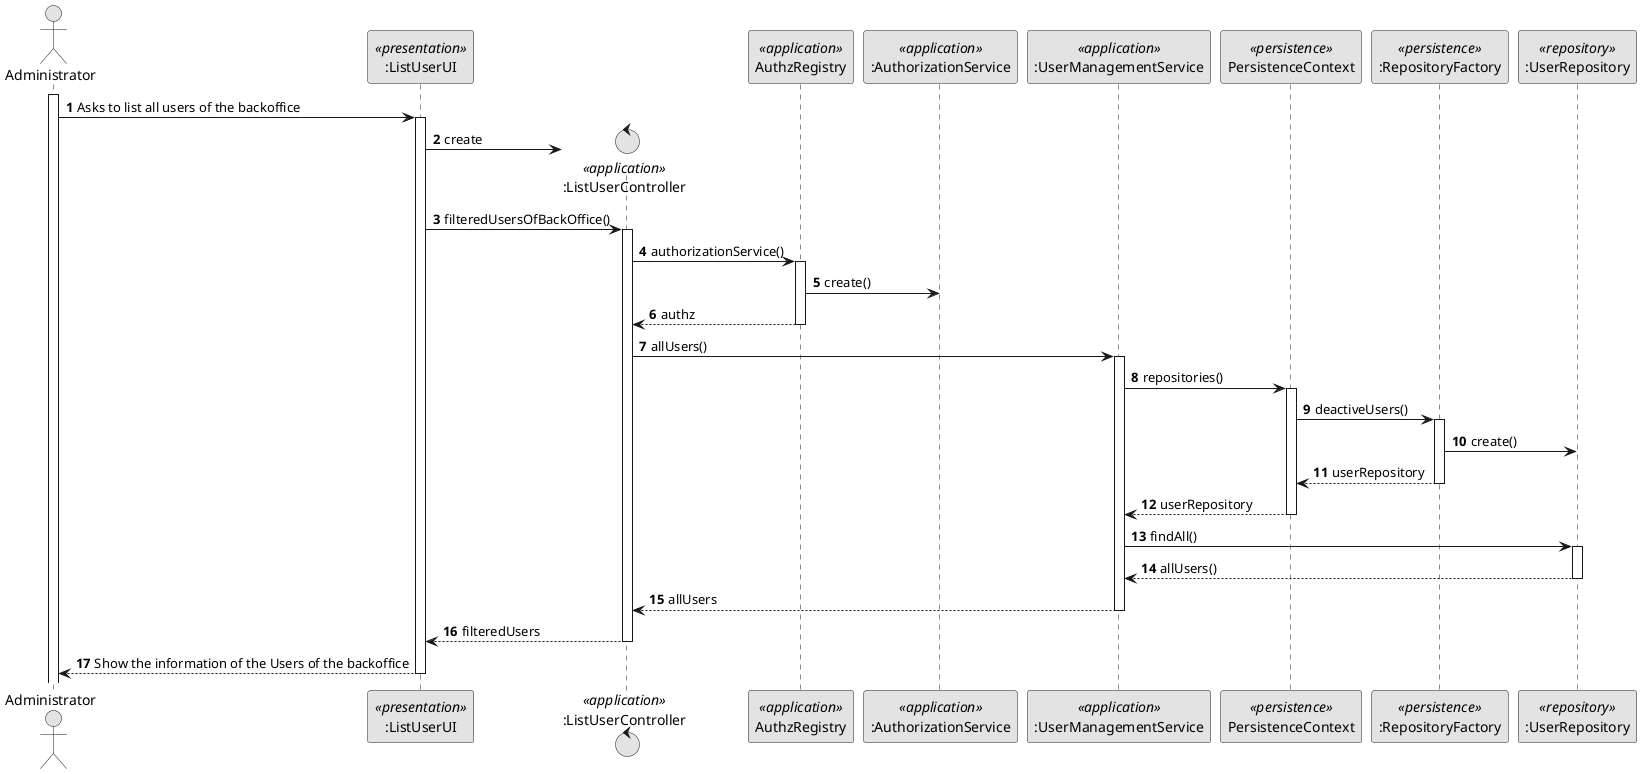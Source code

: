 @startuml
'https://plantuml.com/sequence-diagram

skinparam monochrome true
skinparam packageStyle rectangle
skinparam shadowing false

autonumber

actor Administrator as Actor
participant ":ListUserUI" as UI <<presentation>>
control ":ListUserController" as Controller <<application>>
participant "AuthzRegistry" as AR  <<application>>
participant ":AuthorizationService" as AUTHS <<application>>
participant ":UserManagementService" as Service <<application>>
participant "PersistenceContext" as Persistence <<persistence>>
participant ":RepositoryFactory" as RepositoryFactory <<persistence>>
participant ":UserRepository" as Repository <<repository>>


activate Actor
    Actor -> UI : Asks to list all users of the backoffice
        activate UI



    UI-> Controller** : create

     UI-> Controller : filteredUsersOfBackOffice()
    activate Controller



       Controller->AR : authorizationService()
         activate AR
         AR->AUTHS : create()


        AR-->Controller : authz
        deactivate AR



       Controller -> Service: allUsers()
       activate Service

        Service->Persistence:repositories()
        activate Persistence
        Persistence->RepositoryFactory:deactiveUsers()
        activate RepositoryFactory
        RepositoryFactory->Repository:create()
        RepositoryFactory-->Persistence : userRepository
        deactivate RepositoryFactory
        Persistence-->Service : userRepository

        deactivate Persistence

        deactivate RepositoryFactory

        Service->Repository: findAll()
        activate Repository
        Repository-->Service: allUsers()
        deactivate Repository

        Service --> Controller: allUsers

        deactivate Service

        Controller-->UI: filteredUsers
    deactivate Controller


        UI-->Actor: Show the information of the Users of the backoffice
deactivate UI
@enduml